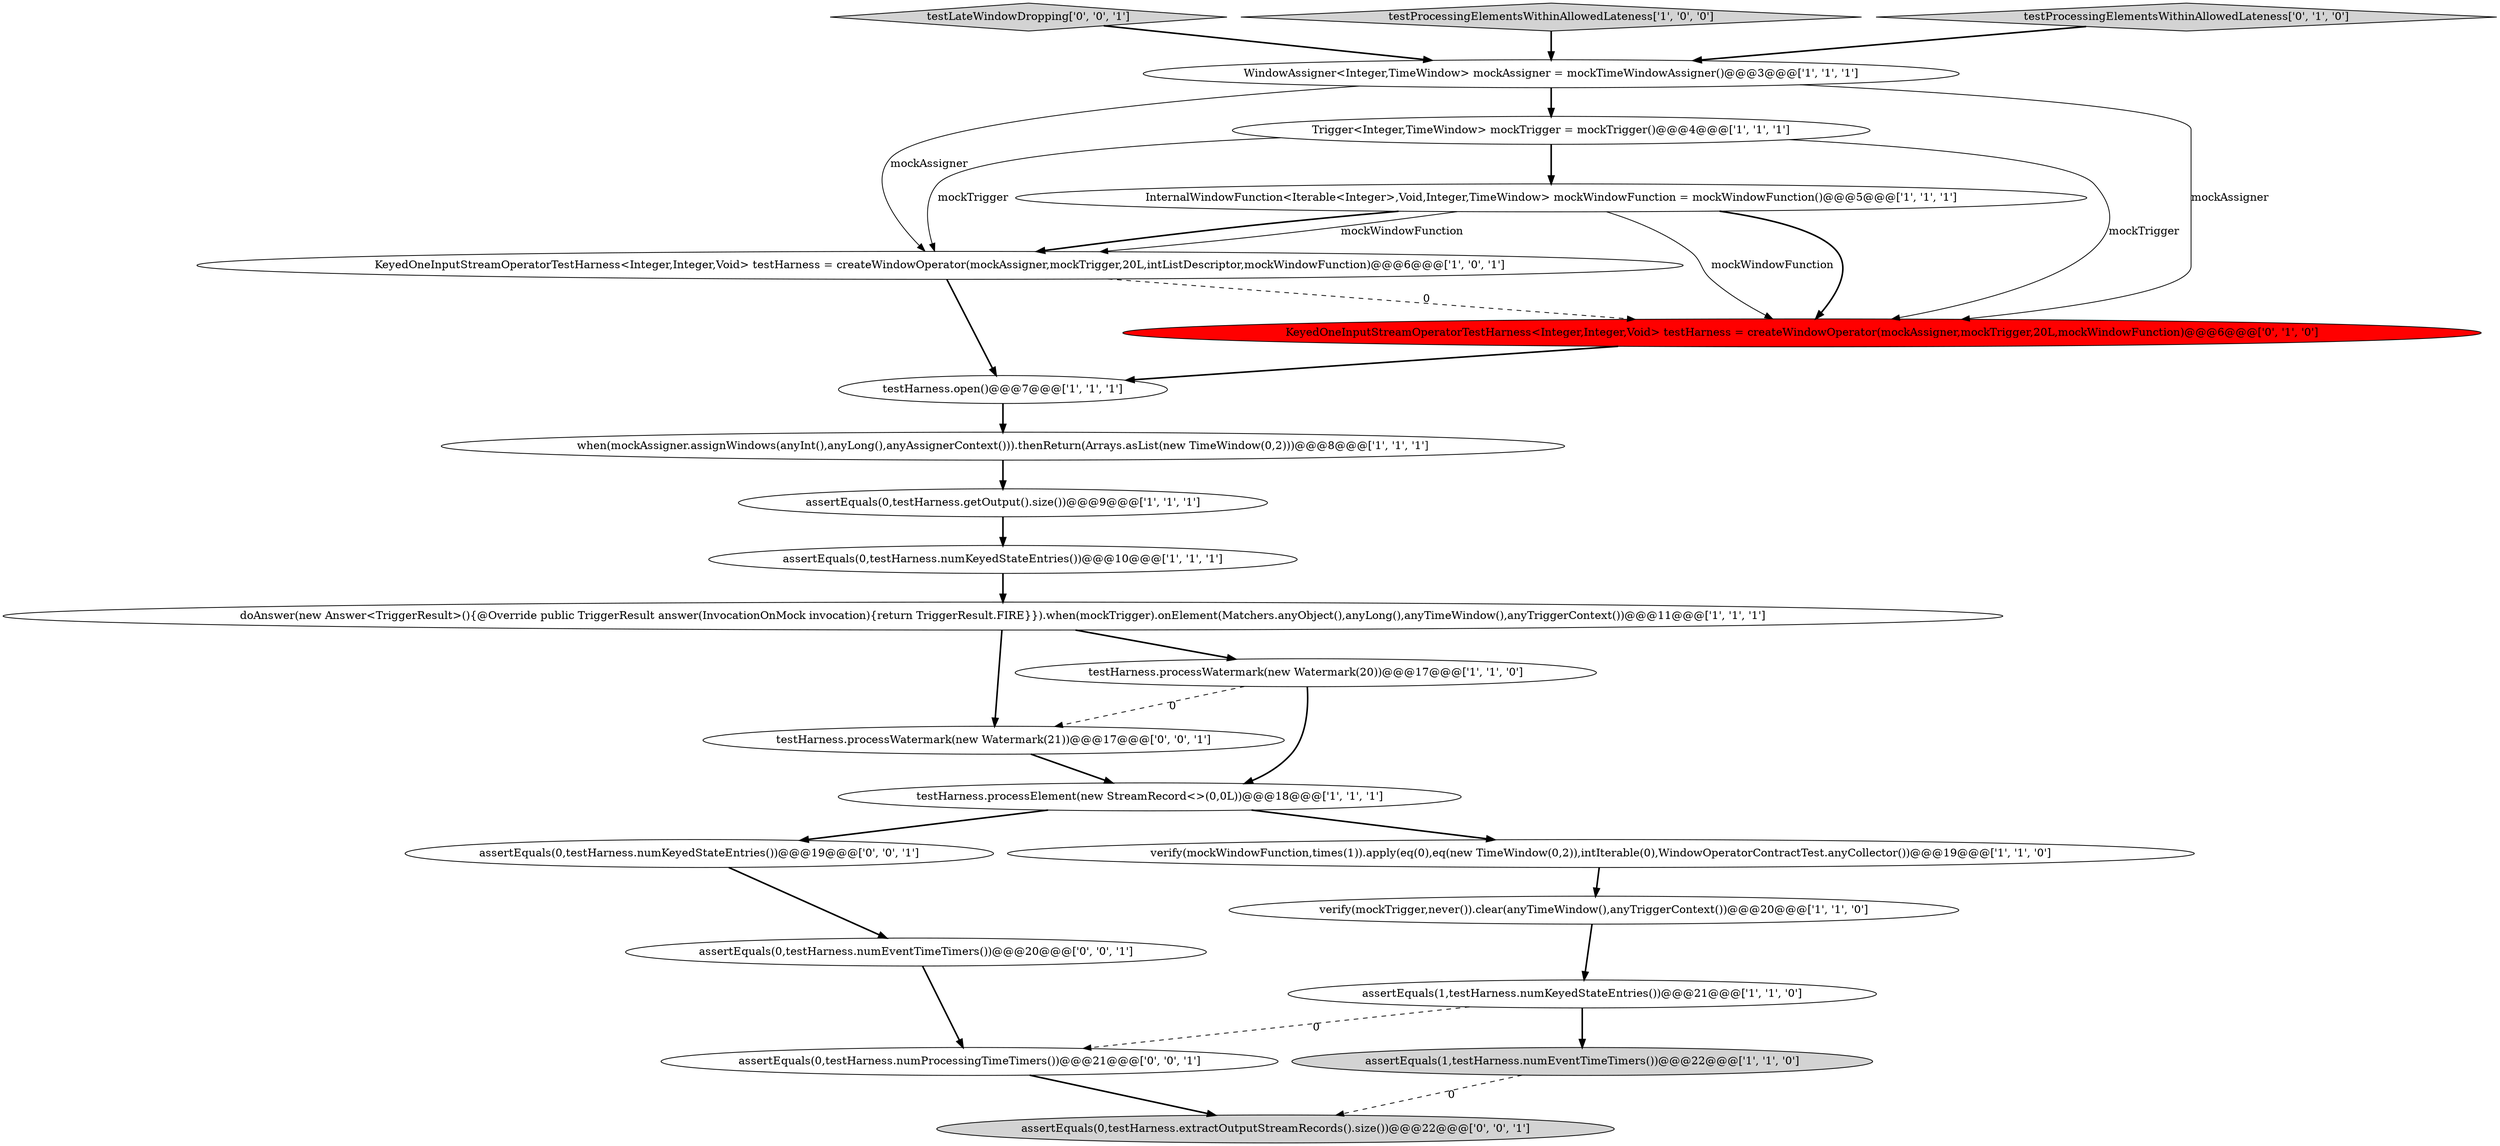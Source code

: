 digraph {
22 [style = filled, label = "testLateWindowDropping['0', '0', '1']", fillcolor = lightgray, shape = diamond image = "AAA0AAABBB3BBB"];
14 [style = filled, label = "testHarness.processElement(new StreamRecord<>(0,0L))@@@18@@@['1', '1', '1']", fillcolor = white, shape = ellipse image = "AAA0AAABBB1BBB"];
4 [style = filled, label = "verify(mockWindowFunction,times(1)).apply(eq(0),eq(new TimeWindow(0,2)),intIterable(0),WindowOperatorContractTest.anyCollector())@@@19@@@['1', '1', '0']", fillcolor = white, shape = ellipse image = "AAA0AAABBB1BBB"];
5 [style = filled, label = "testHarness.open()@@@7@@@['1', '1', '1']", fillcolor = white, shape = ellipse image = "AAA0AAABBB1BBB"];
11 [style = filled, label = "Trigger<Integer,TimeWindow> mockTrigger = mockTrigger()@@@4@@@['1', '1', '1']", fillcolor = white, shape = ellipse image = "AAA0AAABBB1BBB"];
19 [style = filled, label = "assertEquals(0,testHarness.extractOutputStreamRecords().size())@@@22@@@['0', '0', '1']", fillcolor = lightgray, shape = ellipse image = "AAA0AAABBB3BBB"];
6 [style = filled, label = "when(mockAssigner.assignWindows(anyInt(),anyLong(),anyAssignerContext())).thenReturn(Arrays.asList(new TimeWindow(0,2)))@@@8@@@['1', '1', '1']", fillcolor = white, shape = ellipse image = "AAA0AAABBB1BBB"];
9 [style = filled, label = "assertEquals(0,testHarness.numKeyedStateEntries())@@@10@@@['1', '1', '1']", fillcolor = white, shape = ellipse image = "AAA0AAABBB1BBB"];
18 [style = filled, label = "assertEquals(0,testHarness.numKeyedStateEntries())@@@19@@@['0', '0', '1']", fillcolor = white, shape = ellipse image = "AAA0AAABBB3BBB"];
10 [style = filled, label = "doAnswer(new Answer<TriggerResult>(){@Override public TriggerResult answer(InvocationOnMock invocation){return TriggerResult.FIRE}}).when(mockTrigger).onElement(Matchers.anyObject(),anyLong(),anyTimeWindow(),anyTriggerContext())@@@11@@@['1', '1', '1']", fillcolor = white, shape = ellipse image = "AAA0AAABBB1BBB"];
23 [style = filled, label = "testHarness.processWatermark(new Watermark(21))@@@17@@@['0', '0', '1']", fillcolor = white, shape = ellipse image = "AAA0AAABBB3BBB"];
1 [style = filled, label = "assertEquals(0,testHarness.getOutput().size())@@@9@@@['1', '1', '1']", fillcolor = white, shape = ellipse image = "AAA0AAABBB1BBB"];
20 [style = filled, label = "assertEquals(0,testHarness.numProcessingTimeTimers())@@@21@@@['0', '0', '1']", fillcolor = white, shape = ellipse image = "AAA0AAABBB3BBB"];
21 [style = filled, label = "assertEquals(0,testHarness.numEventTimeTimers())@@@20@@@['0', '0', '1']", fillcolor = white, shape = ellipse image = "AAA0AAABBB3BBB"];
13 [style = filled, label = "KeyedOneInputStreamOperatorTestHarness<Integer,Integer,Void> testHarness = createWindowOperator(mockAssigner,mockTrigger,20L,intListDescriptor,mockWindowFunction)@@@6@@@['1', '0', '1']", fillcolor = white, shape = ellipse image = "AAA0AAABBB1BBB"];
7 [style = filled, label = "verify(mockTrigger,never()).clear(anyTimeWindow(),anyTriggerContext())@@@20@@@['1', '1', '0']", fillcolor = white, shape = ellipse image = "AAA0AAABBB1BBB"];
15 [style = filled, label = "testProcessingElementsWithinAllowedLateness['1', '0', '0']", fillcolor = lightgray, shape = diamond image = "AAA0AAABBB1BBB"];
17 [style = filled, label = "testProcessingElementsWithinAllowedLateness['0', '1', '0']", fillcolor = lightgray, shape = diamond image = "AAA0AAABBB2BBB"];
16 [style = filled, label = "KeyedOneInputStreamOperatorTestHarness<Integer,Integer,Void> testHarness = createWindowOperator(mockAssigner,mockTrigger,20L,mockWindowFunction)@@@6@@@['0', '1', '0']", fillcolor = red, shape = ellipse image = "AAA1AAABBB2BBB"];
2 [style = filled, label = "testHarness.processWatermark(new Watermark(20))@@@17@@@['1', '1', '0']", fillcolor = white, shape = ellipse image = "AAA0AAABBB1BBB"];
12 [style = filled, label = "WindowAssigner<Integer,TimeWindow> mockAssigner = mockTimeWindowAssigner()@@@3@@@['1', '1', '1']", fillcolor = white, shape = ellipse image = "AAA0AAABBB1BBB"];
3 [style = filled, label = "assertEquals(1,testHarness.numKeyedStateEntries())@@@21@@@['1', '1', '0']", fillcolor = white, shape = ellipse image = "AAA0AAABBB1BBB"];
8 [style = filled, label = "InternalWindowFunction<Iterable<Integer>,Void,Integer,TimeWindow> mockWindowFunction = mockWindowFunction()@@@5@@@['1', '1', '1']", fillcolor = white, shape = ellipse image = "AAA0AAABBB1BBB"];
0 [style = filled, label = "assertEquals(1,testHarness.numEventTimeTimers())@@@22@@@['1', '1', '0']", fillcolor = lightgray, shape = ellipse image = "AAA0AAABBB1BBB"];
2->23 [style = dashed, label="0"];
8->16 [style = bold, label=""];
8->13 [style = solid, label="mockWindowFunction"];
11->13 [style = solid, label="mockTrigger"];
8->16 [style = solid, label="mockWindowFunction"];
0->19 [style = dashed, label="0"];
12->11 [style = bold, label=""];
12->13 [style = solid, label="mockAssigner"];
9->10 [style = bold, label=""];
7->3 [style = bold, label=""];
3->0 [style = bold, label=""];
4->7 [style = bold, label=""];
1->9 [style = bold, label=""];
23->14 [style = bold, label=""];
6->1 [style = bold, label=""];
17->12 [style = bold, label=""];
21->20 [style = bold, label=""];
5->6 [style = bold, label=""];
10->23 [style = bold, label=""];
22->12 [style = bold, label=""];
2->14 [style = bold, label=""];
3->20 [style = dashed, label="0"];
12->16 [style = solid, label="mockAssigner"];
13->16 [style = dashed, label="0"];
13->5 [style = bold, label=""];
16->5 [style = bold, label=""];
11->8 [style = bold, label=""];
14->18 [style = bold, label=""];
10->2 [style = bold, label=""];
15->12 [style = bold, label=""];
18->21 [style = bold, label=""];
20->19 [style = bold, label=""];
8->13 [style = bold, label=""];
11->16 [style = solid, label="mockTrigger"];
14->4 [style = bold, label=""];
}
